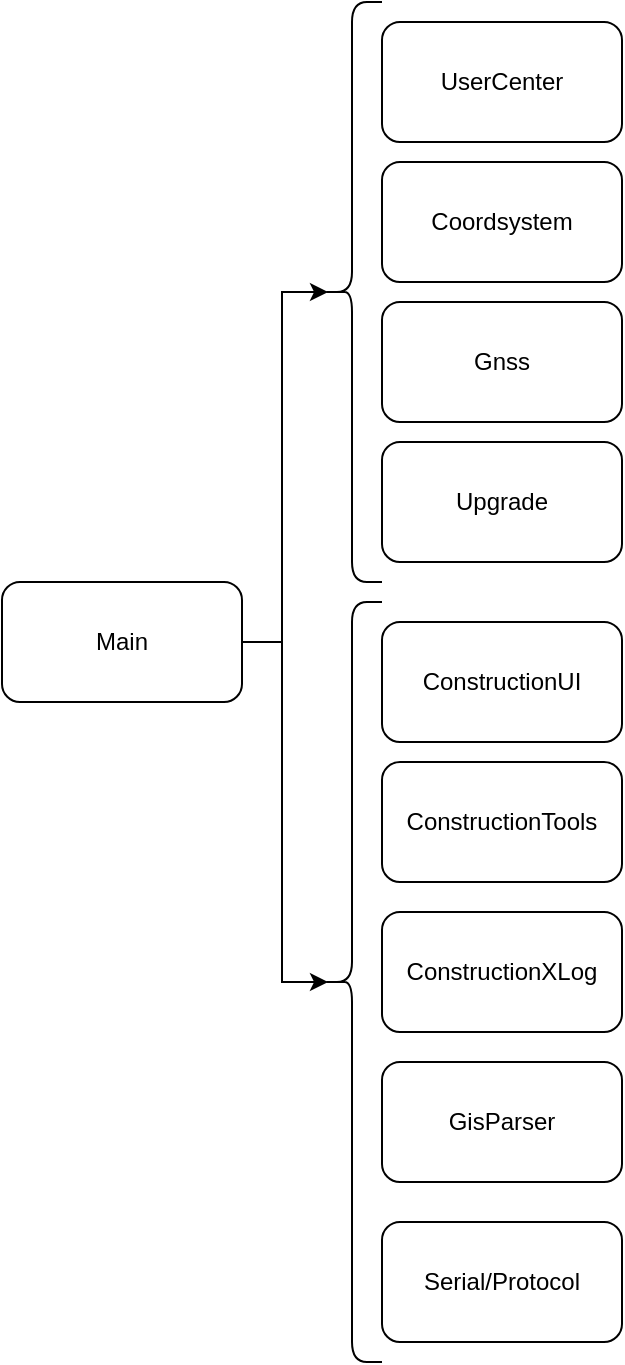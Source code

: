 <mxfile version="21.6.2" type="github">
  <diagram name="第 1 页" id="p5-ZUMt980I5F0xZYJBz">
    <mxGraphModel dx="1260" dy="671" grid="1" gridSize="10" guides="1" tooltips="1" connect="1" arrows="1" fold="1" page="1" pageScale="1" pageWidth="827" pageHeight="1169" math="0" shadow="0">
      <root>
        <mxCell id="0" />
        <mxCell id="1" parent="0" />
        <mxCell id="vE6DAVIktFUtNbkR_yJo-7" style="edgeStyle=orthogonalEdgeStyle;rounded=0;orthogonalLoop=1;jettySize=auto;html=1;exitX=1;exitY=0.5;exitDx=0;exitDy=0;entryX=0.1;entryY=0.5;entryDx=0;entryDy=0;entryPerimeter=0;" edge="1" parent="1" source="vE6DAVIktFUtNbkR_yJo-1" target="vE6DAVIktFUtNbkR_yJo-6">
          <mxGeometry relative="1" as="geometry" />
        </mxCell>
        <mxCell id="vE6DAVIktFUtNbkR_yJo-11" style="edgeStyle=orthogonalEdgeStyle;rounded=0;orthogonalLoop=1;jettySize=auto;html=1;exitX=1;exitY=0.5;exitDx=0;exitDy=0;entryX=0.1;entryY=0.5;entryDx=0;entryDy=0;entryPerimeter=0;" edge="1" parent="1" source="vE6DAVIktFUtNbkR_yJo-1" target="vE6DAVIktFUtNbkR_yJo-10">
          <mxGeometry relative="1" as="geometry" />
        </mxCell>
        <mxCell id="vE6DAVIktFUtNbkR_yJo-1" value="Main" style="rounded=1;whiteSpace=wrap;html=1;" vertex="1" parent="1">
          <mxGeometry x="260" y="340" width="120" height="60" as="geometry" />
        </mxCell>
        <mxCell id="vE6DAVIktFUtNbkR_yJo-2" value="Gnss" style="rounded=1;whiteSpace=wrap;html=1;" vertex="1" parent="1">
          <mxGeometry x="450" y="200" width="120" height="60" as="geometry" />
        </mxCell>
        <mxCell id="vE6DAVIktFUtNbkR_yJo-3" value="UserCenter" style="rounded=1;whiteSpace=wrap;html=1;" vertex="1" parent="1">
          <mxGeometry x="450" y="60" width="120" height="60" as="geometry" />
        </mxCell>
        <mxCell id="vE6DAVIktFUtNbkR_yJo-4" value="Coordsystem" style="rounded=1;whiteSpace=wrap;html=1;" vertex="1" parent="1">
          <mxGeometry x="450" y="130" width="120" height="60" as="geometry" />
        </mxCell>
        <mxCell id="vE6DAVIktFUtNbkR_yJo-5" value="Upgrade" style="rounded=1;whiteSpace=wrap;html=1;" vertex="1" parent="1">
          <mxGeometry x="450" y="270" width="120" height="60" as="geometry" />
        </mxCell>
        <mxCell id="vE6DAVIktFUtNbkR_yJo-6" value="" style="shape=curlyBracket;whiteSpace=wrap;html=1;rounded=1;labelPosition=left;verticalLabelPosition=middle;align=right;verticalAlign=middle;" vertex="1" parent="1">
          <mxGeometry x="420" y="50" width="30" height="290" as="geometry" />
        </mxCell>
        <mxCell id="vE6DAVIktFUtNbkR_yJo-10" value="" style="shape=curlyBracket;whiteSpace=wrap;html=1;rounded=1;labelPosition=left;verticalLabelPosition=middle;align=right;verticalAlign=middle;" vertex="1" parent="1">
          <mxGeometry x="420" y="350" width="30" height="380" as="geometry" />
        </mxCell>
        <mxCell id="vE6DAVIktFUtNbkR_yJo-12" value="ConstructionUI" style="rounded=1;whiteSpace=wrap;html=1;" vertex="1" parent="1">
          <mxGeometry x="450" y="360" width="120" height="60" as="geometry" />
        </mxCell>
        <mxCell id="vE6DAVIktFUtNbkR_yJo-13" value="ConstructionTools" style="rounded=1;whiteSpace=wrap;html=1;" vertex="1" parent="1">
          <mxGeometry x="450" y="430" width="120" height="60" as="geometry" />
        </mxCell>
        <mxCell id="vE6DAVIktFUtNbkR_yJo-14" value="ConstructionXLog" style="rounded=1;whiteSpace=wrap;html=1;" vertex="1" parent="1">
          <mxGeometry x="450" y="505" width="120" height="60" as="geometry" />
        </mxCell>
        <mxCell id="vE6DAVIktFUtNbkR_yJo-15" value="GisParser" style="rounded=1;whiteSpace=wrap;html=1;" vertex="1" parent="1">
          <mxGeometry x="450" y="580" width="120" height="60" as="geometry" />
        </mxCell>
        <mxCell id="vE6DAVIktFUtNbkR_yJo-16" value="Serial/Protocol" style="rounded=1;whiteSpace=wrap;html=1;" vertex="1" parent="1">
          <mxGeometry x="450" y="660" width="120" height="60" as="geometry" />
        </mxCell>
      </root>
    </mxGraphModel>
  </diagram>
</mxfile>
